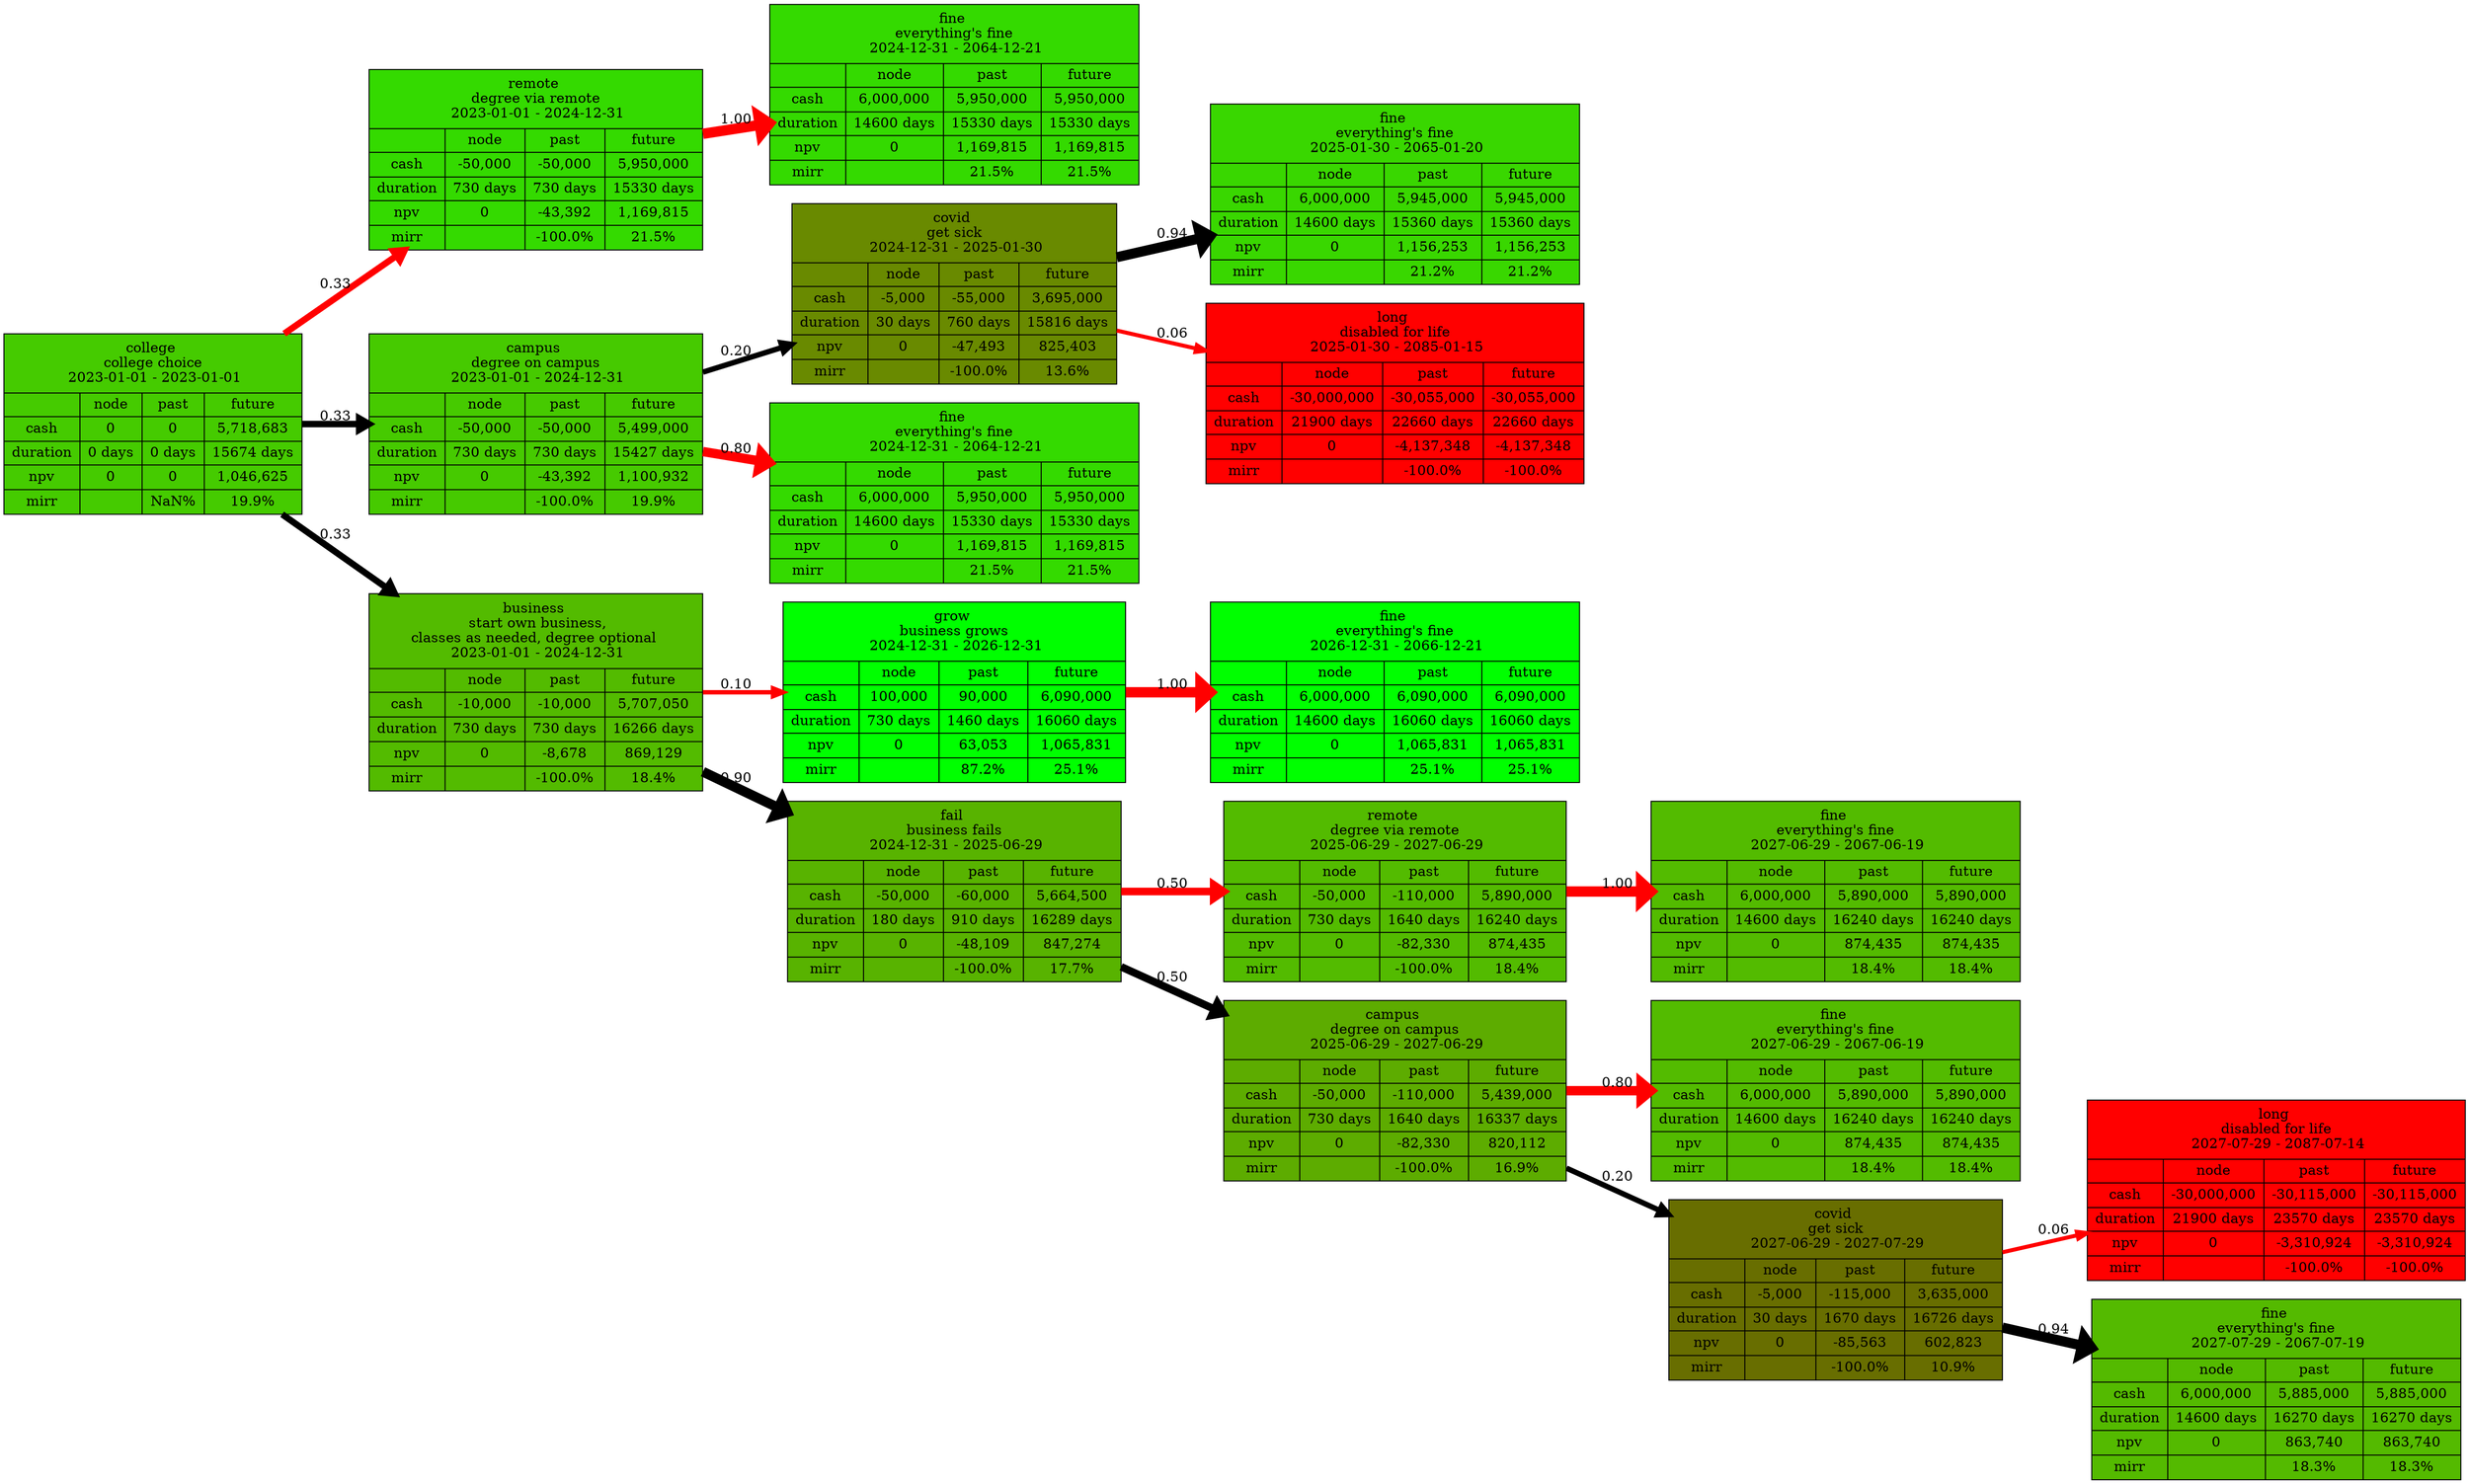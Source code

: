 digraph "" {
	graph [bb="0,0,2060.2,1489.4",
		rankdir=LR
	];
	node [fillcolor=lightgrey,
		label="\N",
		shape=ellipse
	];
	edge [color=black,
		penwidth=1.0
	];
	"0xc0001a04e0"	 [fillcolor="0.276 1.0 0.793",
		height=2.5472,
		label="college \n college choice \n 2023-01-01 - 2023-01-01 | { {|cash|duration|npv|mirr} | {node     | 0 | 0 days | 0 | } | {past     | \
0 | 0 days | 0 | NaN%} | {future   | 5,718,683 | 15674 days | 1,046,625 | 19.9%}}",
		pos="124.53,1066.7",
		rects="-1.9895e-13,1099.5,249.06,1157.9 -1.9895e-13,1074.7,62.656,1099.5 -1.9895e-13,1049.9,62.656,1074.7 -1.9895e-13,1025.1,62.656,1049.9 \
-1.9895e-13,1000.3,62.656,1025.1 -1.9895e-13,975.5,62.656,1000.3 62.656,1074.7,114.82,1099.5 62.656,1049.9,114.82,1074.7 62.656,\
1025.1,114.82,1049.9 62.656,1000.3,114.82,1025.1 62.656,975.5,114.82,1000.3 114.82,1074.7,168.9,1099.5 114.82,1049.9,168.9,1074.7 \
114.82,1025.1,168.9,1049.9 114.82,1000.3,168.9,1025.1 114.82,975.5,168.9,1000.3 168.9,1074.7,249.06,1099.5 168.9,1049.9,249.06,1074.7 \
168.9,1025.1,249.06,1049.9 168.9,1000.3,249.06,1025.1 168.9,975.5,249.06,1000.3",
		shape=record,
		style=filled,
		width=3.4592];
	"0xc0001a0680"	 [fillcolor="0.293 1.0 0.854",
		height=2.5472,
		label="remote \n degree via remote \n 2023-01-01 - 2024-12-31 | { {|cash|duration|npv|mirr} | {node     | -50,000 | 730 days | 0 | } | {\
past     | -50,000 | 730 days | -43,392 | -100.0%} | {future   | 5,950,000 | 15330 days | 1,169,815 | 21.5%}}",
		pos="447.13,1332.7",
		rects="309.56,1365.5,584.7,1423.9 309.56,1340.7,372.22,1365.5 309.56,1315.9,372.22,1340.7 309.56,1291.1,372.22,1315.9 309.56,1266.3,372.22,\
1291.1 309.56,1241.5,372.22,1266.3 372.22,1340.7,438.38,1365.5 372.22,1315.9,438.38,1340.7 372.22,1291.1,438.38,1315.9 372.22,1266.3,\
438.38,1291.1 372.22,1241.5,438.38,1266.3 438.38,1340.7,504.54,1365.5 438.38,1315.9,504.54,1340.7 438.38,1291.1,504.54,1315.9 438.38,\
1266.3,504.54,1291.1 438.38,1241.5,504.54,1266.3 504.54,1340.7,584.7,1365.5 504.54,1315.9,584.7,1340.7 504.54,1291.1,584.7,1315.9 \
504.54,1266.3,584.7,1291.1 504.54,1241.5,584.7,1266.3",
		shape=record,
		style=filled,
		width=3.8213];
	"0xc0001a04e0" -> "0xc0001a0680"	 [color=red,
		label=0.33,
		lp="279.31,1208.1",
		penwidth=6.582805886043833,
		pos="e,336.45,1241.4 235.55,1158.2 265.5,1182.9 298.02,1209.7 328.37,1234.8"];
	"0xc0001a09c0"	 [fillcolor="0.275 1.0 0.791",
		height=2.5472,
		label="campus \n degree on campus \n 2023-01-01 - 2024-12-31 | { {|cash|duration|npv|mirr} | {node     | -50,000 | 730 days | 0 | } | {\
past     | -50,000 | 730 days | -43,392 | -100.0%} | {future   | 5,499,000 | 15427 days | 1,100,932 | 19.9%}}",
		pos="447.13,1066.7",
		rects="309.56,1099.5,584.7,1157.9 309.56,1074.7,372.22,1099.5 309.56,1049.9,372.22,1074.7 309.56,1025.1,372.22,1049.9 309.56,1000.3,372.22,\
1025.1 309.56,975.5,372.22,1000.3 372.22,1074.7,438.38,1099.5 372.22,1049.9,438.38,1074.7 372.22,1025.1,438.38,1049.9 372.22,1000.3,\
438.38,1025.1 372.22,975.5,438.38,1000.3 438.38,1074.7,504.54,1099.5 438.38,1049.9,504.54,1074.7 438.38,1025.1,504.54,1049.9 438.38,\
1000.3,504.54,1025.1 438.38,975.5,504.54,1000.3 504.54,1074.7,584.7,1099.5 504.54,1049.9,584.7,1074.7 504.54,1025.1,584.7,1049.9 \
504.54,1000.3,584.7,1025.1 504.54,975.5,584.7,1000.3",
		shape=record,
		style=filled,
		width=3.8213];
	"0xc0001a04e0" -> "0xc0001a09c0"	 [label=0.33,
		lp="279.31,1075.1",
		penwidth=6.582805886043833,
		pos="e,309.34,1066.7 249.26,1066.7 265.55,1066.7 282.38,1066.7 299.01,1066.7"];
	"0xc0001a11e0"	 [fillcolor="0.259 1.0 0.733",
		height=2.7806,
		label="business \n start own business,\nclasses as needed, degree optional \n 2023-01-01 - 2024-12-31 | { {|cash|duration|npv|mirr} | {\
node     | -10,000 | 730 days | 0 | } | {past     | -10,000 | 730 days | -8,678 | -100.0%} | {future   | 5,707,050 | 16266 days | \
869,129 | 18.4%}}",
		pos="447.13,794.7",
		rects="309.56,819.1,584.7,894.3 309.56,794.3,372.22,819.1 309.56,769.5,372.22,794.3 309.56,744.7,372.22,769.5 309.56,719.9,372.22,744.7 \
309.56,695.1,372.22,719.9 372.22,794.3,438.38,819.1 372.22,769.5,438.38,794.3 372.22,744.7,438.38,769.5 372.22,719.9,438.38,744.7 \
372.22,695.1,438.38,719.9 438.38,794.3,504.54,819.1 438.38,769.5,504.54,794.3 438.38,744.7,504.54,769.5 438.38,719.9,504.54,744.7 \
438.38,695.1,504.54,719.9 504.54,794.3,584.7,819.1 504.54,769.5,584.7,794.3 504.54,744.7,584.7,769.5 504.54,719.9,584.7,744.7 504.54,\
695.1,584.7,719.9",
		shape=record,
		style=filled,
		width=3.8213];
	"0xc0001a04e0" -> "0xc0001a11e0"	 [label=0.33,
		lp="279.31,947.1",
		penwidth=6.582805886043833,
		pos="e,328.85,894.43 232.85,975.37 261.16,951.5 291.93,925.56 321.07,900.99"];
	"0xc0001a0820"	 [fillcolor="0.293 1.0 0.854",
		height=2.5472,
		label="fine \n everything's fine \n 2024-12-31 - 2064-12-21 | { {|cash|duration|npv|mirr} | {node     | 6,000,000 | 14600 days | 0 | } | {\
past     | 5,950,000 | 15330 days | 1,169,815 | 21.5%} | {future   | 5,950,000 | 15330 days | 1,169,815 | 21.5%}}",
		pos="796.76,1397.7",
		rects="645.2,1430.5,948.33,1488.9 645.2,1405.7,707.85,1430.5 645.2,1380.9,707.85,1405.7 645.2,1356.1,707.85,1380.9 645.2,1331.3,707.85,\
1356.1 645.2,1306.5,707.85,1331.3 707.85,1405.7,788.01,1430.5 707.85,1380.9,788.01,1405.7 707.85,1356.1,788.01,1380.9 707.85,1331.3,\
788.01,1356.1 707.85,1306.5,788.01,1331.3 788.01,1405.7,868.17,1430.5 788.01,1380.9,868.17,1405.7 788.01,1356.1,868.17,1380.9 788.01,\
1331.3,868.17,1356.1 788.01,1306.5,868.17,1331.3 868.17,1405.7,948.33,1430.5 868.17,1380.9,948.33,1405.7 868.17,1356.1,948.33,1380.9 \
868.17,1331.3,948.33,1356.1 868.17,1306.5,948.33,1331.3",
		shape=record,
		style=filled,
		width=4.2102];
	"0xc0001a0680" -> "0xc0001a0820"	 [color=red,
		label=1.00,
		lp="614.95,1373.1",
		penwidth=10.488088481701517,
		pos="e,645.07,1369.5 584.81,1358.3 601.35,1361.4 618.34,1364.5 635.18,1367.7"];
	"0xc0001a0b60"	 [fillcolor="0.206 1.0 0.540",
		height=2.5472,
		label="covid \n get sick \n 2024-12-31 - 2025-01-30 | { {|cash|duration|npv|mirr} | {node     | -5,000 | 30 days | 0 | } | {past     | \
-55,000 | 760 days | -47,493 | -100.0%} | {future   | 3,695,000 | 15816 days | 825,403 | 13.6%}}",
		pos="796.76,1196.7",
		rects="662.7,1229.5,930.83,1287.9 662.7,1204.7,725.35,1229.5 662.7,1179.9,725.35,1204.7 662.7,1155.1,725.35,1179.9 662.7,1130.3,725.35,\
1155.1 662.7,1105.5,725.35,1130.3 725.35,1204.7,784.51,1229.5 725.35,1179.9,784.51,1204.7 725.35,1155.1,784.51,1179.9 725.35,1130.3,\
784.51,1155.1 725.35,1105.5,784.51,1130.3 784.51,1204.7,850.67,1229.5 784.51,1179.9,850.67,1204.7 784.51,1155.1,850.67,1179.9 784.51,\
1130.3,850.67,1155.1 784.51,1105.5,850.67,1130.3 850.67,1204.7,930.83,1229.5 850.67,1179.9,930.83,1204.7 850.67,1155.1,930.83,1179.9 \
850.67,1130.3,930.83,1155.1 850.67,1105.5,930.83,1130.3",
		shape=record,
		style=filled,
		width=3.7241];
	"0xc0001a09c0" -> "0xc0001a0b60"	 [label=0.20,
		lp="614.95,1140.1",
		penwidth=5.477225575051662,
		pos="e,662.64,1146.8 584.81,1117.9 607.22,1126.2 630.48,1134.9 653.02,1143.3"];
	"0xc0001a1040"	 [fillcolor="0.293 1.0 0.854",
		height=2.5472,
		label="fine \n everything's fine \n 2024-12-31 - 2064-12-21 | { {|cash|duration|npv|mirr} | {node     | 6,000,000 | 14600 days | 0 | } | {\
past     | 5,950,000 | 15330 days | 1,169,815 | 21.5%} | {future   | 5,950,000 | 15330 days | 1,169,815 | 21.5%}}",
		pos="796.76,995.7",
		rects="645.2,1028.5,948.33,1086.9 645.2,1003.7,707.85,1028.5 645.2,978.9,707.85,1003.7 645.2,954.1,707.85,978.9 645.2,929.3,707.85,954.1 \
645.2,904.5,707.85,929.3 707.85,1003.7,788.01,1028.5 707.85,978.9,788.01,1003.7 707.85,954.1,788.01,978.9 707.85,929.3,788.01,954.1 \
707.85,904.5,788.01,929.3 788.01,1003.7,868.17,1028.5 788.01,978.9,868.17,1003.7 788.01,954.1,868.17,978.9 788.01,929.3,868.17,954.1 \
788.01,904.5,868.17,929.3 868.17,1003.7,948.33,1028.5 868.17,978.9,948.33,1003.7 868.17,954.1,948.33,978.9 868.17,929.3,948.33,954.1 \
868.17,904.5,948.33,929.3",
		shape=record,
		style=filled,
		width=4.2102];
	"0xc0001a09c0" -> "0xc0001a1040"	 [color=red,
		label=0.80,
		lp="614.95,1041.1",
		penwidth=9.486832980505138,
		pos="e,645.07,1026.5 584.81,1038.7 601.35,1035.4 618.34,1031.9 635.18,1028.5"];
	"0xc0001a0d00"	 [fillcolor="0.289 1.0 0.842",
		height=2.5472,
		label="fine \n everything's fine \n 2025-01-30 - 2065-01-20 | { {|cash|duration|npv|mirr} | {node     | 6,000,000 | 14600 days | 0 | } | {\
past     | 5,945,000 | 15360 days | 1,156,253 | 21.2%} | {future   | 5,945,000 | 15360 days | 1,156,253 | 21.2%}}",
		pos="1165.7,1296.7",
		rects="1014.1,1329.5,1317.2,1387.9 1014.1,1304.7,1076.7,1329.5 1014.1,1279.9,1076.7,1304.7 1014.1,1255.1,1076.7,1279.9 1014.1,1230.3,1076.7,\
1255.1 1014.1,1205.5,1076.7,1230.3 1076.7,1304.7,1156.9,1329.5 1076.7,1279.9,1156.9,1304.7 1076.7,1255.1,1156.9,1279.9 1076.7,1230.3,\
1156.9,1255.1 1076.7,1205.5,1156.9,1230.3 1156.9,1304.7,1237.1,1329.5 1156.9,1279.9,1237.1,1304.7 1156.9,1255.1,1237.1,1279.9 1156.9,\
1230.3,1237.1,1255.1 1156.9,1205.5,1237.1,1230.3 1237.1,1304.7,1317.2,1329.5 1237.1,1279.9,1317.2,1304.7 1237.1,1255.1,1317.2,1279.9 \
1237.1,1230.3,1317.2,1255.1 1237.1,1205.5,1317.2,1230.3",
		shape=record,
		style=filled,
		width=4.2102];
	"0xc0001a0b60" -> "0xc0001a0d00"	 [label=0.94,
		lp="978.58,1255.1",
		penwidth=10.18577439373168,
		pos="e,1014,1255.6 930.98,1233.1 954.81,1239.5 979.84,1246.3 1004.3,1253"];
	"0xc0001a0ea0"	 [fillcolor="0.000 1.0 1.000",
		height=2.5472,
		label="long \n disabled for life \n 2025-01-30 - 2085-01-15 | { {|cash|duration|npv|mirr} | {node     | -30,000,000 | 21900 days | 0 | } | {\
past     | -30,055,000 | 22660 days | -4,137,348 | -100.0%} | {future   | -30,055,000 | 22660 days | -4,137,348 | -100.0%}}",
		pos="1165.7,1095.7",
		rects="1008.8,1128.5,1322.5,1186.9 1008.8,1103.7,1071.5,1128.5 1008.8,1078.9,1071.5,1103.7 1008.8,1054.1,1071.5,1078.9 1008.8,1029.3,1071.5,\
1054.1 1008.8,1004.5,1071.5,1029.3 1071.5,1103.7,1155.1,1128.5 1071.5,1078.9,1155.1,1103.7 1071.5,1054.1,1155.1,1078.9 1071.5,1029.3,\
1155.1,1054.1 1071.5,1004.5,1155.1,1029.3 1155.1,1103.7,1238.8,1128.5 1155.1,1078.9,1238.8,1103.7 1155.1,1054.1,1238.8,1078.9 1155.1,\
1029.3,1238.8,1054.1 1155.1,1004.5,1238.8,1029.3 1238.8,1103.7,1322.5,1128.5 1238.8,1078.9,1322.5,1103.7 1238.8,1054.1,1322.5,1078.9 \
1238.8,1029.3,1322.5,1054.1 1238.8,1004.5,1322.5,1029.3",
		shape=record,
		style=filled,
		width=4.3561];
	"0xc0001a0b60" -> "0xc0001a0ea0"	 [color=red,
		label=0.06,
		lp="978.58,1157.1",
		penwidth=4.0311288741492755,
		pos="e,1008.7,1138.7 930.98,1160 953.07,1153.9 976.19,1147.6 998.94,1141.3"];
	"0xc0001a1380"	 [fillcolor="0.333 1.0 1.000",
		height=2.5472,
		label="grow \n business grows \n 2024-12-31 - 2026-12-31 | { {|cash|duration|npv|mirr} | {node     | 100,000 | 730 days | 0 | } | {past     | \
90,000 | 1460 days | 63,053 | 87.2%} | {future   | 6,090,000 | 16060 days | 1,065,831 | 25.1%}}",
		pos="796.76,794.7",
		rects="655.7,827.5,937.83,885.9 655.7,802.7,718.35,827.5 655.7,777.9,718.35,802.7 655.7,753.1,718.35,777.9 655.7,728.3,718.35,753.1 655.7,\
703.5,718.35,728.3 718.35,802.7,784.51,827.5 718.35,777.9,784.51,802.7 718.35,753.1,784.51,777.9 718.35,728.3,784.51,753.1 718.35,\
703.5,784.51,728.3 784.51,802.7,857.67,827.5 784.51,777.9,857.67,802.7 784.51,753.1,857.67,777.9 784.51,728.3,857.67,753.1 784.51,\
703.5,857.67,728.3 857.67,802.7,937.83,827.5 857.67,777.9,937.83,802.7 857.67,753.1,937.83,777.9 857.67,728.3,937.83,753.1 857.67,\
703.5,937.83,728.3",
		shape=record,
		style=filled,
		width=3.9185];
	"0xc0001a11e0" -> "0xc0001a1380"	 [color=red,
		label=0.10,
		lp="614.95,803.1",
		penwidth=4.47213595499958,
		pos="e,655.47,794.7 584.81,794.7 604.68,794.7 625.21,794.7 645.32,794.7"];
	"0xc0001a16c0"	 [fillcolor="0.251 1.0 0.703",
		height=2.5472,
		label="fail \n business fails \n 2024-12-31 - 2025-06-29 | { {|cash|duration|npv|mirr} | {node     | -50,000 | 180 days | 0 | } | {past     | \
-60,000 | 910 days | -48,109 | -100.0%} | {future   | 5,664,500 | 16289 days | 847,274 | 17.7%}}",
		pos="796.76,593.7",
		rects="659.2,626.5,934.33,684.9 659.2,601.7,721.85,626.5 659.2,576.9,721.85,601.7 659.2,552.1,721.85,576.9 659.2,527.3,721.85,552.1 659.2,\
502.5,721.85,527.3 721.85,601.7,788.01,626.5 721.85,576.9,788.01,601.7 721.85,552.1,788.01,576.9 721.85,527.3,788.01,552.1 721.85,\
502.5,788.01,527.3 788.01,601.7,854.17,626.5 788.01,576.9,854.17,601.7 788.01,552.1,854.17,576.9 788.01,527.3,854.17,552.1 788.01,\
502.5,854.17,527.3 854.17,601.7,934.33,626.5 854.17,576.9,934.33,601.7 854.17,552.1,934.33,576.9 854.17,527.3,934.33,552.1 854.17,\
502.5,934.33,527.3",
		shape=record,
		style=filled,
		width=3.8213];
	"0xc0001a11e0" -> "0xc0001a16c0"	 [label=0.90,
		lp="614.95,708.1",
		penwidth=10,
		pos="e,658.92,672.94 584.81,715.55 606.23,703.24 628.42,690.48 650.03,678.06"];
	"0xc0001a1520"	 [fillcolor="0.333 1.0 1.000",
		height=2.5472,
		label="fine \n everything's fine \n 2026-12-31 - 2066-12-21 | { {|cash|duration|npv|mirr} | {node     | 6,000,000 | 14600 days | 0 | } | {\
past     | 6,090,000 | 16060 days | 1,065,831 | 25.1%} | {future   | 6,090,000 | 16060 days | 1,065,831 | 25.1%}}",
		pos="1165.7,794.7",
		rects="1014.1,827.5,1317.2,885.9 1014.1,802.7,1076.7,827.5 1014.1,777.9,1076.7,802.7 1014.1,753.1,1076.7,777.9 1014.1,728.3,1076.7,753.1 \
1014.1,703.5,1076.7,728.3 1076.7,802.7,1156.9,827.5 1076.7,777.9,1156.9,802.7 1076.7,753.1,1156.9,777.9 1076.7,728.3,1156.9,753.1 \
1076.7,703.5,1156.9,728.3 1156.9,802.7,1237.1,827.5 1156.9,777.9,1237.1,802.7 1156.9,753.1,1237.1,777.9 1156.9,728.3,1237.1,753.1 \
1156.9,703.5,1237.1,728.3 1237.1,802.7,1317.2,827.5 1237.1,777.9,1317.2,802.7 1237.1,753.1,1317.2,777.9 1237.1,728.3,1317.2,753.1 \
1237.1,703.5,1317.2,728.3",
		shape=record,
		style=filled,
		width=4.2102];
	"0xc0001a1380" -> "0xc0001a1520"	 [color=red,
		label=1.00,
		lp="978.58,803.1",
		penwidth=10.488088481701517,
		pos="e,1013.8,794.7 938.07,794.7 959.57,794.7 981.91,794.7 1003.8,794.7"];
	"0xc0001a1860"	 [fillcolor="0.259 1.0 0.733",
		height=2.5472,
		label="remote \n degree via remote \n 2025-06-29 - 2027-06-29 | { {|cash|duration|npv|mirr} | {node     | -50,000 | 730 days | 0 | } | {\
past     | -110,000 | 1640 days | -82,330 | -100.0%} | {future   | 5,890,000 | 16240 days | 874,435 | 18.4%}}",
		pos="1165.7,593.7",
		rects="1024.6,626.5,1306.7,684.9 1024.6,601.7,1087.2,626.5 1024.6,576.9,1087.2,601.7 1024.6,552.1,1087.2,576.9 1024.6,527.3,1087.2,552.1 \
1024.6,502.5,1087.2,527.3 1087.2,601.7,1153.4,626.5 1087.2,576.9,1153.4,601.7 1087.2,552.1,1153.4,576.9 1087.2,527.3,1153.4,552.1 \
1087.2,502.5,1153.4,527.3 1153.4,601.7,1226.6,626.5 1153.4,576.9,1226.6,601.7 1153.4,552.1,1226.6,576.9 1153.4,527.3,1226.6,552.1 \
1153.4,502.5,1226.6,527.3 1226.6,601.7,1306.7,626.5 1226.6,576.9,1306.7,601.7 1226.6,552.1,1306.7,576.9 1226.6,527.3,1306.7,552.1 \
1226.6,502.5,1306.7,527.3",
		shape=record,
		style=filled,
		width=3.9185];
	"0xc0001a16c0" -> "0xc0001a1860"	 [color=red,
		label=0.50,
		lp="978.58,602.1",
		penwidth=7.745966692414834,
		pos="e,1024.4,593.7 934.39,593.7 960.44,593.7 987.83,593.7 1014.3,593.7"];
	"0xc0001a1ba0"	 [fillcolor="0.243 1.0 0.673",
		height=2.5472,
		label="campus \n degree on campus \n 2025-06-29 - 2027-06-29 | { {|cash|duration|npv|mirr} | {node     | -50,000 | 730 days | 0 | } | {\
past     | -110,000 | 1640 days | -82,330 | -100.0%} | {future   | 5,439,000 | 16337 days | 820,112 | 16.9%}}",
		pos="1165.7,392.7",
		rects="1024.6,425.5,1306.7,483.9 1024.6,400.7,1087.2,425.5 1024.6,375.9,1087.2,400.7 1024.6,351.1,1087.2,375.9 1024.6,326.3,1087.2,351.1 \
1024.6,301.5,1087.2,326.3 1087.2,400.7,1153.4,425.5 1087.2,375.9,1153.4,400.7 1087.2,351.1,1153.4,375.9 1087.2,326.3,1153.4,351.1 \
1087.2,301.5,1153.4,326.3 1153.4,400.7,1226.6,425.5 1153.4,375.9,1226.6,400.7 1153.4,351.1,1226.6,375.9 1153.4,326.3,1226.6,351.1 \
1153.4,301.5,1226.6,326.3 1226.6,400.7,1306.7,425.5 1226.6,375.9,1306.7,400.7 1226.6,351.1,1306.7,375.9 1226.6,326.3,1306.7,351.1 \
1226.6,301.5,1306.7,326.3",
		shape=record,
		style=filled,
		width=3.9185];
	"0xc0001a16c0" -> "0xc0001a1ba0"	 [label=0.50,
		lp="978.58,507.1",
		penwidth=7.745966692414834,
		pos="e,1024.4,469.69 934.39,518.71 960.78,504.33 988.55,489.2 1015.3,474.61"];
	"0xc0001a1a00"	 [fillcolor="0.259 1.0 0.733",
		height=2.5472,
		label="fine \n everything's fine \n 2027-06-29 - 2067-06-19 | { {|cash|duration|npv|mirr} | {node     | 6,000,000 | 14600 days | 0 | } | {\
past     | 5,890,000 | 16240 days | 874,435 | 18.4%} | {future   | 5,890,000 | 16240 days | 874,435 | 18.4%}}",
		pos="1534.5,593.7",
		rects="1383,626.5,1686.1,684.9 1383,601.7,1445.6,626.5 1383,576.9,1445.6,601.7 1383,552.1,1445.6,576.9 1383,527.3,1445.6,552.1 1383,502.5,\
1445.6,527.3 1445.6,601.7,1525.8,626.5 1445.6,576.9,1525.8,601.7 1445.6,552.1,1525.8,576.9 1445.6,527.3,1525.8,552.1 1445.6,502.5,\
1525.8,527.3 1525.8,601.7,1605.9,626.5 1525.8,576.9,1605.9,601.7 1525.8,552.1,1605.9,576.9 1525.8,527.3,1605.9,552.1 1525.8,502.5,\
1605.9,527.3 1605.9,601.7,1686.1,626.5 1605.9,576.9,1686.1,601.7 1605.9,552.1,1686.1,576.9 1605.9,527.3,1686.1,552.1 1605.9,502.5,\
1686.1,527.3",
		shape=record,
		style=filled,
		width=4.2102];
	"0xc0001a1860" -> "0xc0001a1a00"	 [color=red,
		label=1.00,
		lp="1352.7,602.1",
		penwidth=10.488088481701517,
		pos="e,1382.7,593.7 1307,593.7 1328.5,593.7 1350.8,593.7 1372.7,593.7"];
	"0xc0001a1d40"	 [fillcolor="0.259 1.0 0.733",
		height=2.5472,
		label="fine \n everything's fine \n 2027-06-29 - 2067-06-19 | { {|cash|duration|npv|mirr} | {node     | 6,000,000 | 14600 days | 0 | } | {\
past     | 5,890,000 | 16240 days | 874,435 | 18.4%} | {future   | 5,890,000 | 16240 days | 874,435 | 18.4%}}",
		pos="1534.5,392.7",
		rects="1383,425.5,1686.1,483.9 1383,400.7,1445.6,425.5 1383,375.9,1445.6,400.7 1383,351.1,1445.6,375.9 1383,326.3,1445.6,351.1 1383,301.5,\
1445.6,326.3 1445.6,400.7,1525.8,425.5 1445.6,375.9,1525.8,400.7 1445.6,351.1,1525.8,375.9 1445.6,326.3,1525.8,351.1 1445.6,301.5,\
1525.8,326.3 1525.8,400.7,1605.9,425.5 1525.8,375.9,1605.9,400.7 1525.8,351.1,1605.9,375.9 1525.8,326.3,1605.9,351.1 1525.8,301.5,\
1605.9,326.3 1605.9,400.7,1686.1,425.5 1605.9,375.9,1686.1,400.7 1605.9,351.1,1686.1,375.9 1605.9,326.3,1686.1,351.1 1605.9,301.5,\
1686.1,326.3",
		shape=record,
		style=filled,
		width=4.2102];
	"0xc0001a1ba0" -> "0xc0001a1d40"	 [color=red,
		label=0.80,
		lp="1352.7,401.1",
		penwidth=9.486832980505138,
		pos="e,1382.7,392.7 1307,392.7 1328.5,392.7 1350.8,392.7 1372.7,392.7"];
	"0xc000238000"	 [fillcolor="0.176 1.0 0.433",
		height=2.5472,
		label="covid \n get sick \n 2027-06-29 - 2027-07-29 | { {|cash|duration|npv|mirr} | {node     | -5,000 | 30 days | 0 | } | {past     | \
-115,000 | 1670 days | -85,563 | -100.0%} | {future   | 3,635,000 | 16726 days | 602,823 | 10.9%}}",
		pos="1534.5,191.7",
		rects="1397,224.5,1672.1,282.9 1397,199.7,1459.6,224.5 1397,174.9,1459.6,199.7 1397,150.1,1459.6,174.9 1397,125.3,1459.6,150.1 1397,100.5,\
1459.6,125.3 1459.6,199.7,1518.8,224.5 1459.6,174.9,1518.8,199.7 1459.6,150.1,1518.8,174.9 1459.6,125.3,1518.8,150.1 1459.6,100.5,\
1518.8,125.3 1518.8,199.7,1591.9,224.5 1518.8,174.9,1591.9,199.7 1518.8,150.1,1591.9,174.9 1518.8,125.3,1591.9,150.1 1518.8,100.5,\
1591.9,125.3 1591.9,199.7,1672.1,224.5 1591.9,174.9,1672.1,199.7 1591.9,150.1,1672.1,174.9 1591.9,125.3,1672.1,150.1 1591.9,100.5,\
1672.1,125.3",
		shape=record,
		style=filled,
		width=3.8213];
	"0xc0001a1ba0" -> "0xc000238000"	 [label=0.20,
		lp="1352.7,300.1",
		penwidth=5.477225575051662,
		pos="e,1396.8,266.75 1307,315.71 1333.4,301.28 1361.2,286.16 1387.8,271.64"];
	"0xc0002381a0"	 [fillcolor="0.000 1.0 1.000",
		height=2.5472,
		label="long \n disabled for life \n 2027-07-29 - 2087-07-14 | { {|cash|duration|npv|mirr} | {node     | -30,000,000 | 21900 days | 0 | } | {\
past     | -30,115,000 | 23570 days | -3,310,924 | -100.0%} | {future   | -30,115,000 | 23570 days | -3,310,924 | -100.0%}}",
		pos="1903.4,292.7",
		rects="1746.6,325.5,2060.2,383.9 1746.6,300.7,1809.3,325.5 1746.6,275.9,1809.3,300.7 1746.6,251.1,1809.3,275.9 1746.6,226.3,1809.3,251.1 \
1746.6,201.5,1809.3,226.3 1809.3,300.7,1892.9,325.5 1809.3,275.9,1892.9,300.7 1809.3,251.1,1892.9,275.9 1809.3,226.3,1892.9,251.1 \
1809.3,201.5,1892.9,226.3 1892.9,300.7,1976.6,325.5 1892.9,275.9,1976.6,300.7 1892.9,251.1,1976.6,275.9 1892.9,226.3,1976.6,251.1 \
1892.9,201.5,1976.6,226.3 1976.6,300.7,2060.2,325.5 1976.6,275.9,2060.2,300.7 1976.6,251.1,2060.2,275.9 1976.6,226.3,2060.2,251.1 \
1976.6,201.5,2060.2,226.3",
		shape=record,
		style=filled,
		width=4.3561];
	"0xc000238000" -> "0xc0002381a0"	 [color=red,
		label=0.06,
		lp="1716.4,250.1",
		penwidth=4.0311288741492755,
		pos="e,1746.6,249.76 1672.2,229.38 1693.2,235.14 1715.1,241.14 1736.7,247.05"];
	"0xc000238340"	 [fillcolor="0.258 1.0 0.728",
		height=2.5472,
		label="fine \n everything's fine \n 2027-07-29 - 2067-07-19 | { {|cash|duration|npv|mirr} | {node     | 6,000,000 | 14600 days | 0 | } | {\
past     | 5,885,000 | 16270 days | 863,740 | 18.3%} | {future   | 5,885,000 | 16270 days | 863,740 | 18.3%}}",
		pos="1903.4,91.7",
		rects="1751.9,124.5,2055,182.9 1751.9,99.7,1814.5,124.5 1751.9,74.9,1814.5,99.7 1751.9,50.1,1814.5,74.9 1751.9,25.3,1814.5,50.1 1751.9,\
0.5,1814.5,25.3 1814.5,99.7,1894.7,124.5 1814.5,74.9,1894.7,99.7 1814.5,50.1,1894.7,74.9 1814.5,25.3,1894.7,50.1 1814.5,0.5,1894.7,\
25.3 1894.7,99.7,1974.8,124.5 1894.7,74.9,1974.8,99.7 1894.7,50.1,1974.8,74.9 1894.7,25.3,1974.8,50.1 1894.7,0.5,1974.8,25.3 1974.8,\
99.7,2055,124.5 1974.8,74.9,2055,99.7 1974.8,50.1,2055,74.9 1974.8,25.3,2055,50.1 1974.8,0.5,2055,25.3",
		shape=record,
		style=filled,
		width=4.2102];
	"0xc000238000" -> "0xc000238340"	 [label=0.94,
		lp="1716.4,152.1",
		penwidth=10.18577439373168,
		pos="e,1751.6,132.86 1672.2,154.39 1694.8,148.25 1718.5,141.83 1741.7,135.55"];
}
